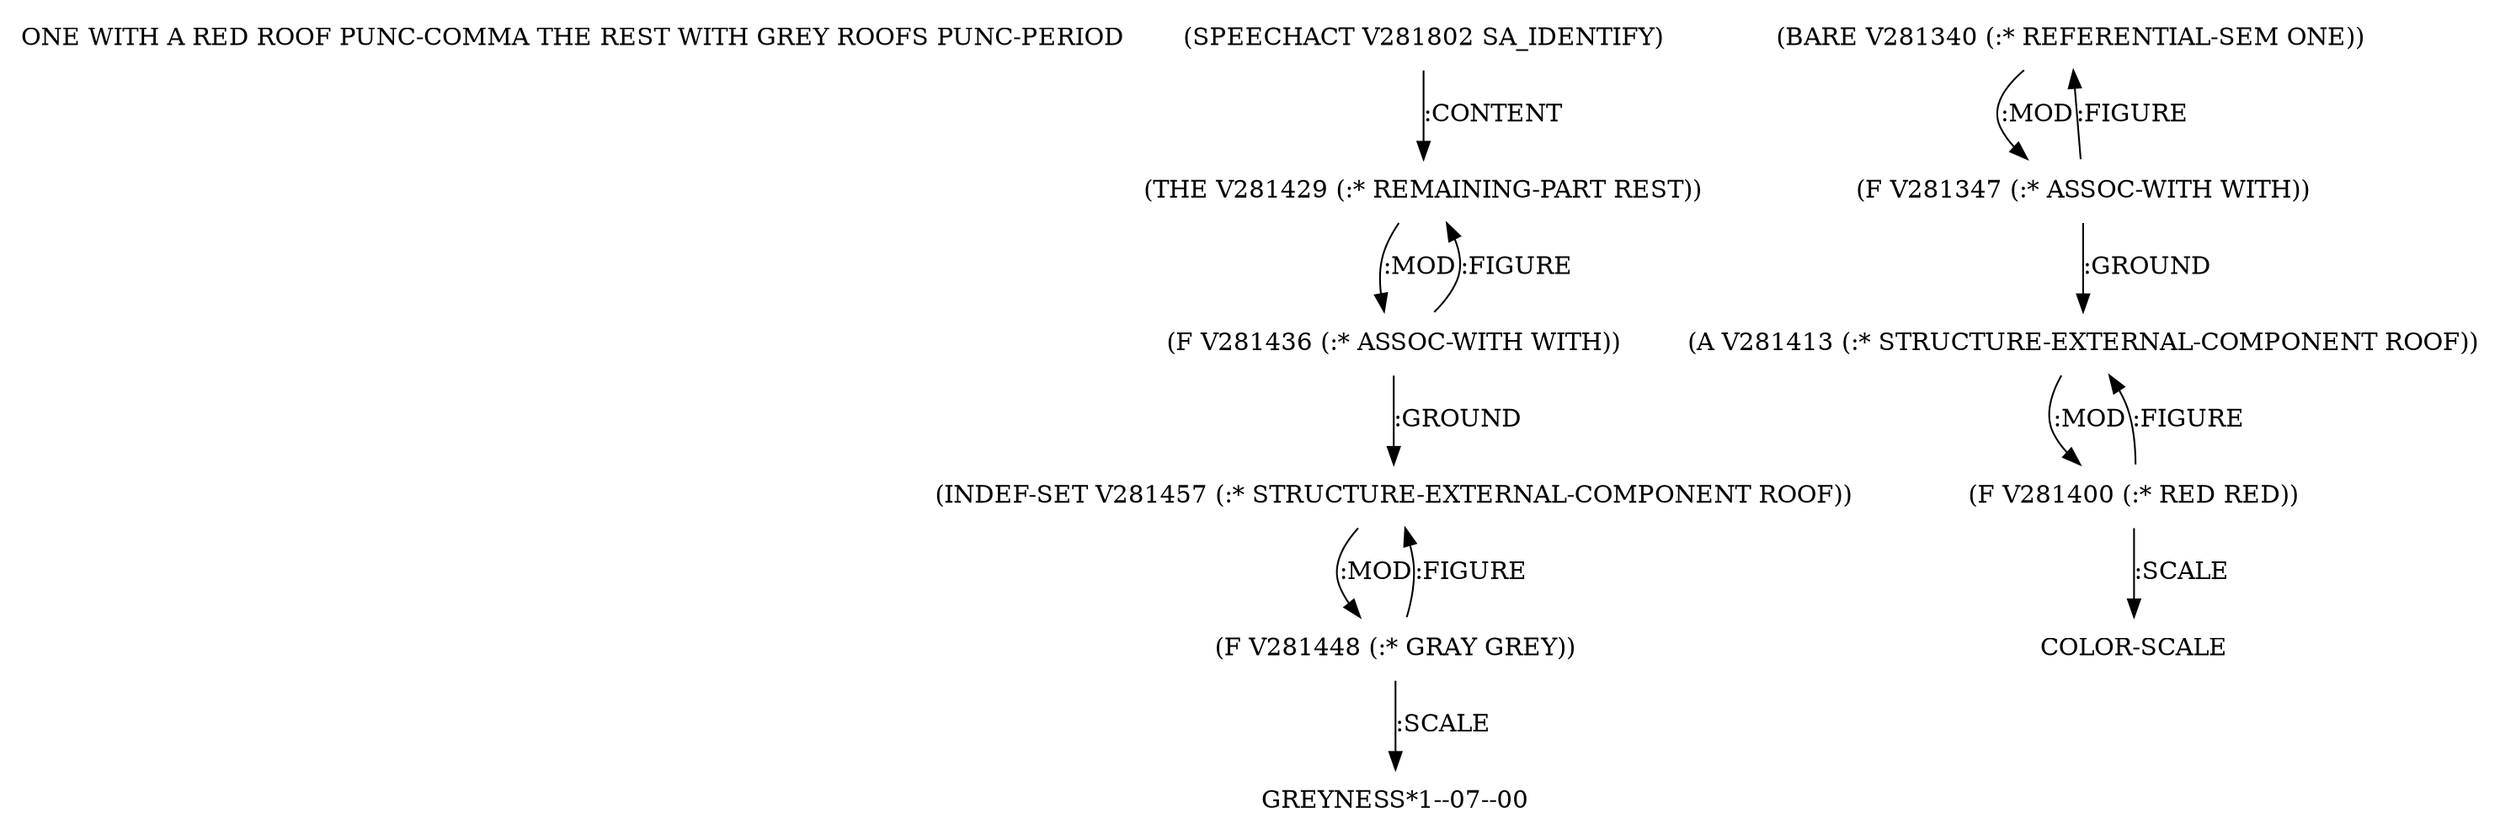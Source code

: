 digraph Terms {
  node [shape=none]
  "ONE WITH A RED ROOF PUNC-COMMA THE REST WITH GREY ROOFS PUNC-PERIOD"
  "V281802" [label="(SPEECHACT V281802 SA_IDENTIFY)"]
  "V281802" -> "V281429" [label=":CONTENT"]
  "V281429" [label="(THE V281429 (:* REMAINING-PART REST))"]
  "V281429" -> "V281436" [label=":MOD"]
  "V281436" [label="(F V281436 (:* ASSOC-WITH WITH))"]
  "V281436" -> "V281457" [label=":GROUND"]
  "V281436" -> "V281429" [label=":FIGURE"]
  "V281457" [label="(INDEF-SET V281457 (:* STRUCTURE-EXTERNAL-COMPONENT ROOF))"]
  "V281457" -> "V281448" [label=":MOD"]
  "V281448" [label="(F V281448 (:* GRAY GREY))"]
  "V281448" -> "V281457" [label=":FIGURE"]
  "V281448" -> "NT292179" [label=":SCALE"]
  "NT292179" [label="GREYNESS*1--07--00"]
  "V281340" [label="(BARE V281340 (:* REFERENTIAL-SEM ONE))"]
  "V281340" -> "V281347" [label=":MOD"]
  "V281347" [label="(F V281347 (:* ASSOC-WITH WITH))"]
  "V281347" -> "V281413" [label=":GROUND"]
  "V281347" -> "V281340" [label=":FIGURE"]
  "V281413" [label="(A V281413 (:* STRUCTURE-EXTERNAL-COMPONENT ROOF))"]
  "V281413" -> "V281400" [label=":MOD"]
  "V281400" [label="(F V281400 (:* RED RED))"]
  "V281400" -> "V281413" [label=":FIGURE"]
  "V281400" -> "NT292180" [label=":SCALE"]
  "NT292180" [label="COLOR-SCALE"]
}
